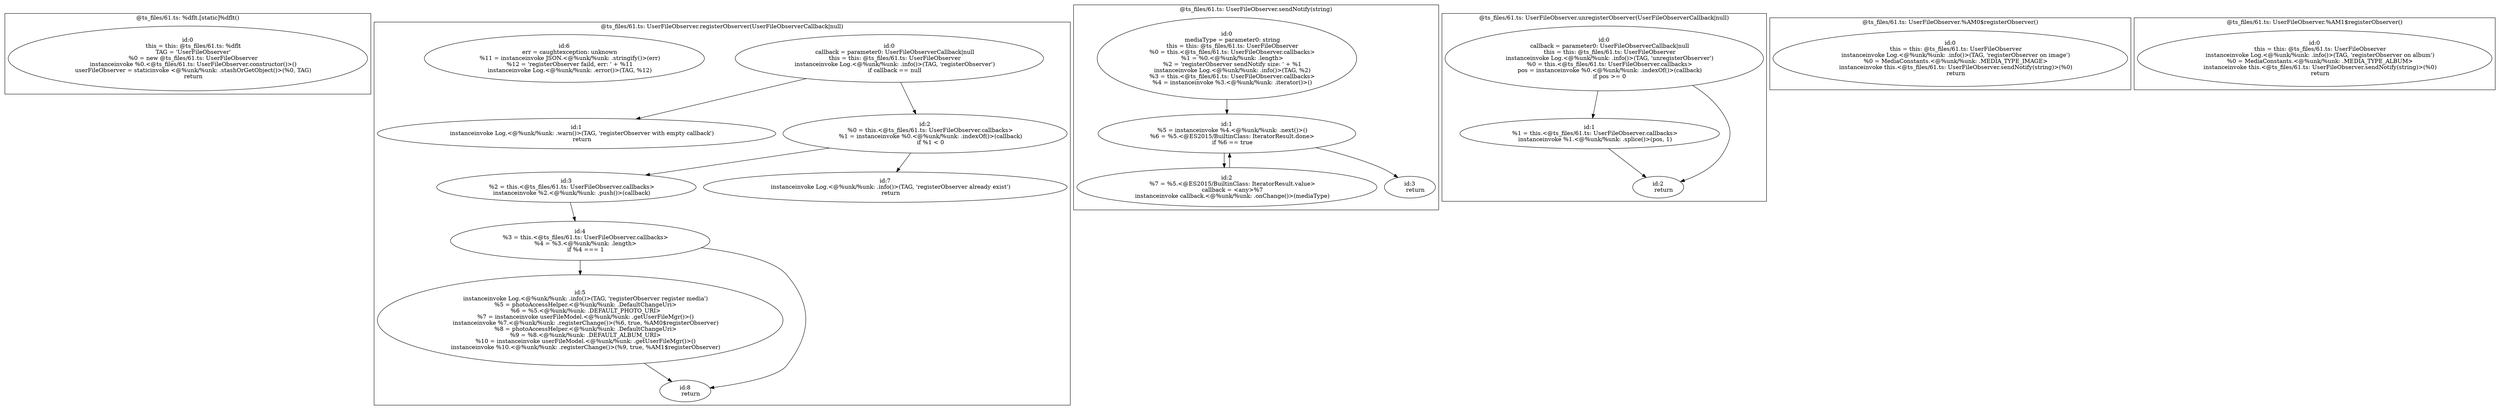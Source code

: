 digraph "61.ts" {
subgraph "cluster_@ts_files/61.ts: %dflt.[static]%dflt()" {
  label="@ts_files/61.ts: %dflt.[static]%dflt()";
  Node33230 [label="id:0
      this = this: @ts_files/61.ts: %dflt
      TAG = 'UserFileObserver'
      %0 = new @ts_files/61.ts: UserFileObserver
      instanceinvoke %0.<@ts_files/61.ts: UserFileObserver.constructor()>()
      userFileObserver = staticinvoke <@%unk/%unk: .stashOrGetObject()>(%0, TAG)
      return"];
}
subgraph "cluster_@ts_files/61.ts: UserFileObserver.registerObserver(UserFileObserverCallback|null)" {
  label="@ts_files/61.ts: UserFileObserver.registerObserver(UserFileObserverCallback|null)";
  Node79000 [label="id:0
      callback = parameter0: UserFileObserverCallback|null
      this = this: @ts_files/61.ts: UserFileObserver
      instanceinvoke Log.<@%unk/%unk: .info()>(TAG, 'registerObserver')
      if callback == null"];
  Node79001 [label="id:1
      instanceinvoke Log.<@%unk/%unk: .warn()>(TAG, 'registerObserver with empty callback')
      return"];
  Node79002 [label="id:2
      %0 = this.<@ts_files/61.ts: UserFileObserver.callbacks>
      %1 = instanceinvoke %0.<@%unk/%unk: .indexOf()>(callback)
      if %1 < 0"];
  Node79003 [label="id:3
      %2 = this.<@ts_files/61.ts: UserFileObserver.callbacks>
      instanceinvoke %2.<@%unk/%unk: .push()>(callback)"];
  Node79004 [label="id:4
      %3 = this.<@ts_files/61.ts: UserFileObserver.callbacks>
      %4 = %3.<@%unk/%unk: .length>
      if %4 === 1"];
  Node79005 [label="id:5
      instanceinvoke Log.<@%unk/%unk: .info()>(TAG, 'registerObserver register media')
      %5 = photoAccessHelper.<@%unk/%unk: .DefaultChangeUri>
      %6 = %5.<@%unk/%unk: .DEFAULT_PHOTO_URI>
      %7 = instanceinvoke userFileModel.<@%unk/%unk: .getUserFileMgr()>()
      instanceinvoke %7.<@%unk/%unk: .registerChange()>(%6, true, %AM0$registerObserver)
      %8 = photoAccessHelper.<@%unk/%unk: .DefaultChangeUri>
      %9 = %8.<@%unk/%unk: .DEFAULT_ALBUM_URI>
      %10 = instanceinvoke userFileModel.<@%unk/%unk: .getUserFileMgr()>()
      instanceinvoke %10.<@%unk/%unk: .registerChange()>(%9, true, %AM1$registerObserver)"];
  Node79006 [label="id:6
      err = caughtexception: unknown
      %11 = instanceinvoke JSON.<@%unk/%unk: .stringify()>(err)
      %12 = 'registerObserver faild, err: ' + %11
      instanceinvoke Log.<@%unk/%unk: .error()>(TAG, %12)"];
  Node79007 [label="id:7
      instanceinvoke Log.<@%unk/%unk: .info()>(TAG, 'registerObserver already exist')
      return"];
  Node79008 [label="id:8
      return"];
  Node79000 -> Node79001;
  Node79000 -> Node79002;
  Node79002 -> Node79003;
  Node79002 -> Node79007;
  Node79003 -> Node79004;
  Node79004 -> Node79005;
  Node79004 -> Node79008;
  Node79005 -> Node79008;
}
subgraph "cluster_@ts_files/61.ts: UserFileObserver.sendNotify(string)" {
  label="@ts_files/61.ts: UserFileObserver.sendNotify(string)";
  Node49260 [label="id:0
      mediaType = parameter0: string
      this = this: @ts_files/61.ts: UserFileObserver
      %0 = this.<@ts_files/61.ts: UserFileObserver.callbacks>
      %1 = %0.<@%unk/%unk: .length>
      %2 = 'registerObserver sendNotify size: ' + %1
      instanceinvoke Log.<@%unk/%unk: .info()>(TAG, %2)
      %3 = this.<@ts_files/61.ts: UserFileObserver.callbacks>
      %4 = instanceinvoke %3.<@%unk/%unk: .iterator()>()"];
  Node49261 [label="id:1
      %5 = instanceinvoke %4.<@%unk/%unk: .next()>()
      %6 = %5.<@ES2015/BuiltinClass: IteratorResult.done>
      if %6 == true"];
  Node49262 [label="id:2
      %7 = %5.<@ES2015/BuiltinClass: IteratorResult.value>
      callback = <any>%7
      instanceinvoke callback.<@%unk/%unk: .onChange()>(mediaType)"];
  Node49263 [label="id:3
      return"];
  Node49260 -> Node49261;
  Node49261 -> Node49262;
  Node49261 -> Node49263;
  Node49262 -> Node49261;
}
subgraph "cluster_@ts_files/61.ts: UserFileObserver.unregisterObserver(UserFileObserverCallback|null)" {
  label="@ts_files/61.ts: UserFileObserver.unregisterObserver(UserFileObserverCallback|null)";
  Node81270 [label="id:0
      callback = parameter0: UserFileObserverCallback|null
      this = this: @ts_files/61.ts: UserFileObserver
      instanceinvoke Log.<@%unk/%unk: .info()>(TAG, 'unregisterObserver')
      %0 = this.<@ts_files/61.ts: UserFileObserver.callbacks>
      pos = instanceinvoke %0.<@%unk/%unk: .indexOf()>(callback)
      if pos >= 0"];
  Node81271 [label="id:1
      %1 = this.<@ts_files/61.ts: UserFileObserver.callbacks>
      instanceinvoke %1.<@%unk/%unk: .splice()>(pos, 1)"];
  Node81272 [label="id:2
      return"];
  Node81270 -> Node81271;
  Node81270 -> Node81272;
  Node81271 -> Node81272;
}
subgraph "cluster_@ts_files/61.ts: UserFileObserver.%AM0$registerObserver()" {
  label="@ts_files/61.ts: UserFileObserver.%AM0$registerObserver()";
  Node51760 [label="id:0
      this = this: @ts_files/61.ts: UserFileObserver
      instanceinvoke Log.<@%unk/%unk: .info()>(TAG, 'registerObserver on image')
      %0 = MediaConstants.<@%unk/%unk: .MEDIA_TYPE_IMAGE>
      instanceinvoke this.<@ts_files/61.ts: UserFileObserver.sendNotify(string)>(%0)
      return"];
}
subgraph "cluster_@ts_files/61.ts: UserFileObserver.%AM1$registerObserver()" {
  label="@ts_files/61.ts: UserFileObserver.%AM1$registerObserver()";
  Node51770 [label="id:0
      this = this: @ts_files/61.ts: UserFileObserver
      instanceinvoke Log.<@%unk/%unk: .info()>(TAG, 'registerObserver on album')
      %0 = MediaConstants.<@%unk/%unk: .MEDIA_TYPE_ALBUM>
      instanceinvoke this.<@ts_files/61.ts: UserFileObserver.sendNotify(string)>(%0)
      return"];
}
}
